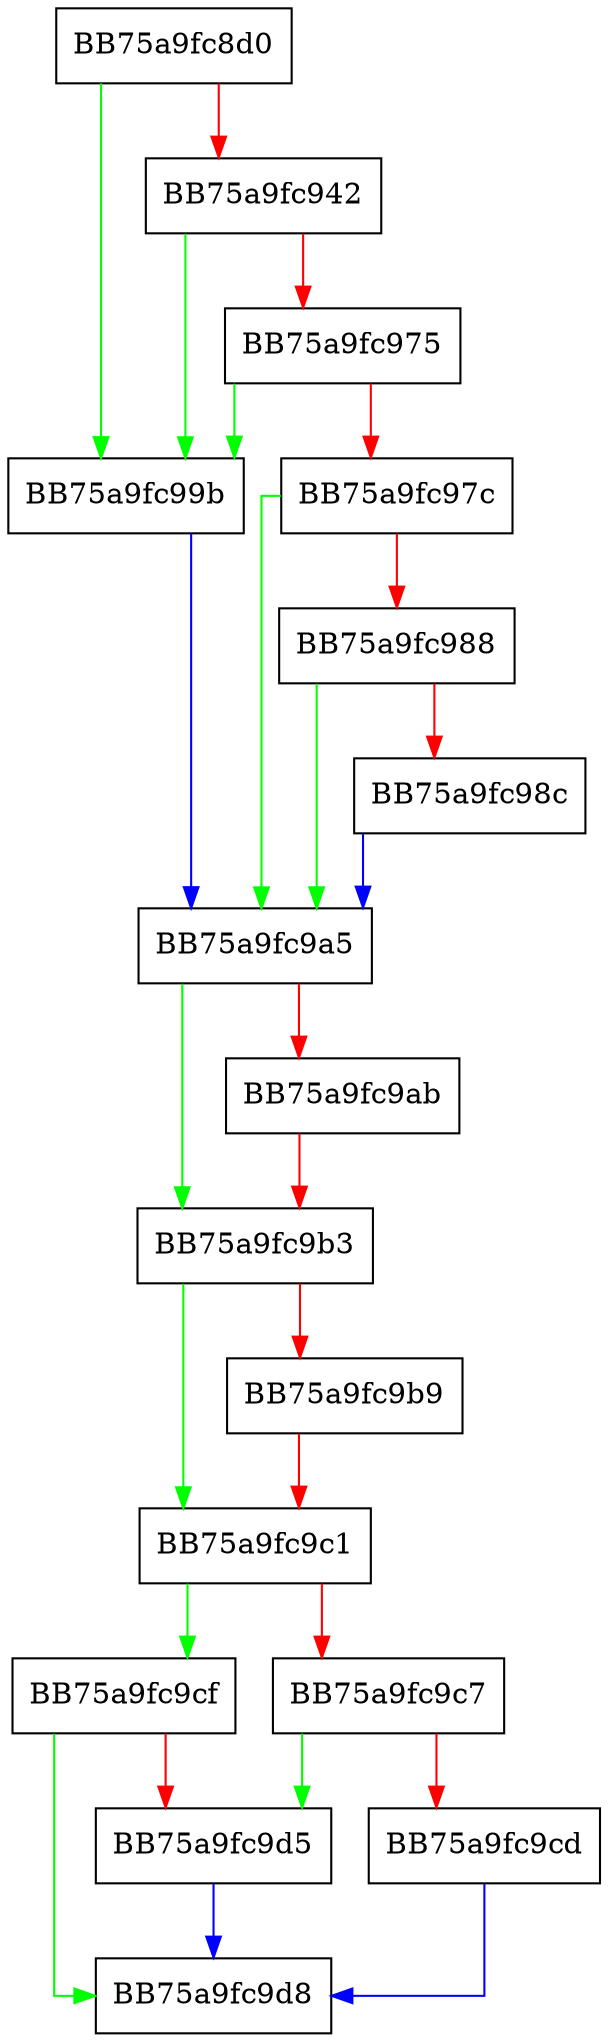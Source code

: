 digraph do_get {
  node [shape="box"];
  graph [splines=ortho];
  BB75a9fc8d0 -> BB75a9fc99b [color="green"];
  BB75a9fc8d0 -> BB75a9fc942 [color="red"];
  BB75a9fc942 -> BB75a9fc99b [color="green"];
  BB75a9fc942 -> BB75a9fc975 [color="red"];
  BB75a9fc975 -> BB75a9fc99b [color="green"];
  BB75a9fc975 -> BB75a9fc97c [color="red"];
  BB75a9fc97c -> BB75a9fc9a5 [color="green"];
  BB75a9fc97c -> BB75a9fc988 [color="red"];
  BB75a9fc988 -> BB75a9fc9a5 [color="green"];
  BB75a9fc988 -> BB75a9fc98c [color="red"];
  BB75a9fc98c -> BB75a9fc9a5 [color="blue"];
  BB75a9fc99b -> BB75a9fc9a5 [color="blue"];
  BB75a9fc9a5 -> BB75a9fc9b3 [color="green"];
  BB75a9fc9a5 -> BB75a9fc9ab [color="red"];
  BB75a9fc9ab -> BB75a9fc9b3 [color="red"];
  BB75a9fc9b3 -> BB75a9fc9c1 [color="green"];
  BB75a9fc9b3 -> BB75a9fc9b9 [color="red"];
  BB75a9fc9b9 -> BB75a9fc9c1 [color="red"];
  BB75a9fc9c1 -> BB75a9fc9cf [color="green"];
  BB75a9fc9c1 -> BB75a9fc9c7 [color="red"];
  BB75a9fc9c7 -> BB75a9fc9d5 [color="green"];
  BB75a9fc9c7 -> BB75a9fc9cd [color="red"];
  BB75a9fc9cd -> BB75a9fc9d8 [color="blue"];
  BB75a9fc9cf -> BB75a9fc9d8 [color="green"];
  BB75a9fc9cf -> BB75a9fc9d5 [color="red"];
  BB75a9fc9d5 -> BB75a9fc9d8 [color="blue"];
}